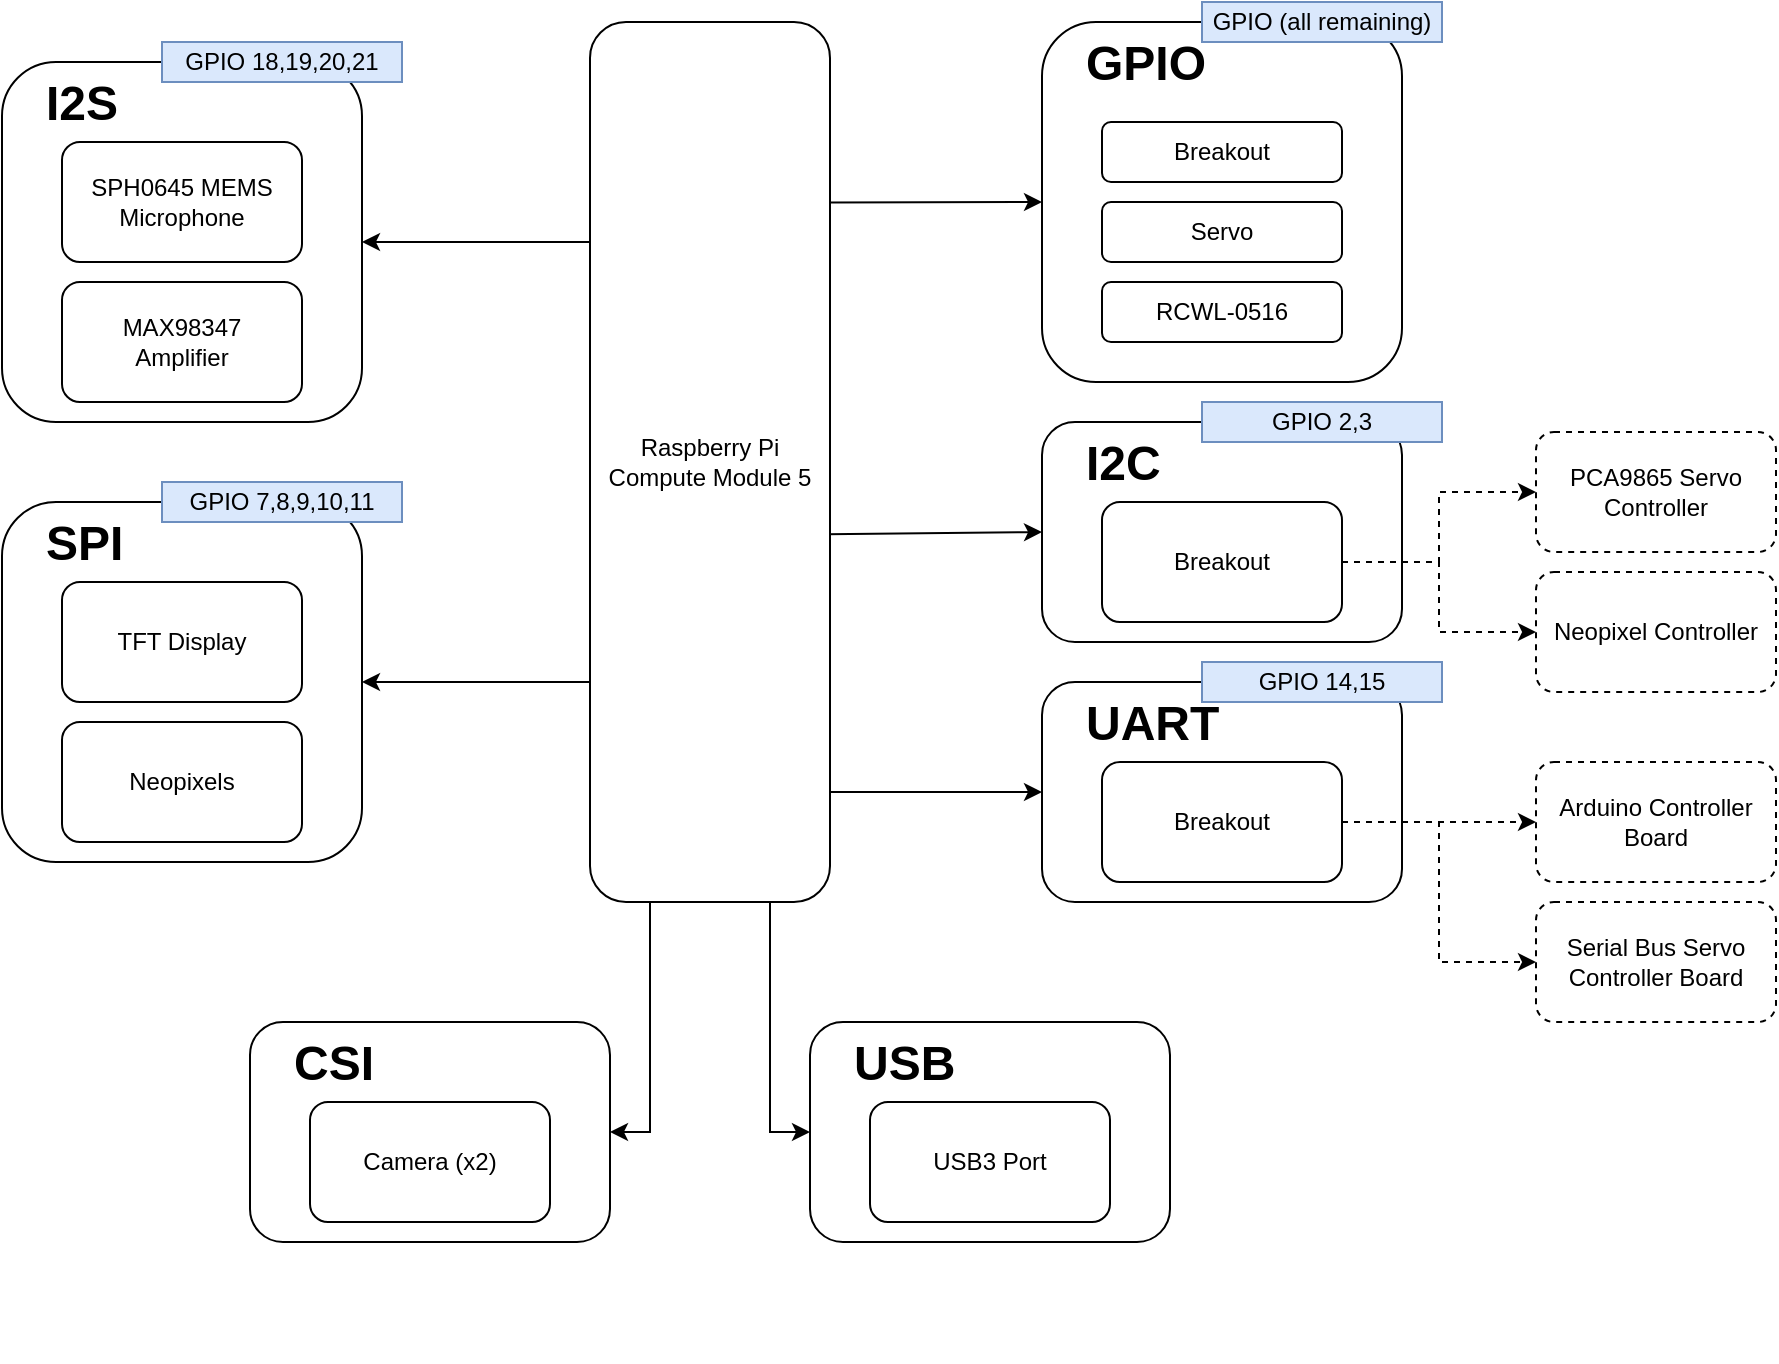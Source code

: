 <mxfile version="25.0.3">
  <diagram name="Page-1" id="oB73Pj1d5-FErsLsA9Aw">
    <mxGraphModel dx="1080" dy="609" grid="1" gridSize="10" guides="1" tooltips="1" connect="1" arrows="1" fold="1" page="1" pageScale="1" pageWidth="827" pageHeight="1169" math="0" shadow="0">
      <root>
        <mxCell id="0" />
        <mxCell id="1" parent="0" />
        <mxCell id="dYm7dDyOneSl2GsxLzdn-23" style="rounded=0;orthogonalLoop=1;jettySize=auto;html=1;exitX=0;exitY=0.25;exitDx=0;exitDy=0;entryX=1;entryY=0.5;entryDx=0;entryDy=0;" parent="1" source="dYm7dDyOneSl2GsxLzdn-1" target="dYm7dDyOneSl2GsxLzdn-4" edge="1">
          <mxGeometry relative="1" as="geometry" />
        </mxCell>
        <mxCell id="dYm7dDyOneSl2GsxLzdn-24" style="rounded=0;orthogonalLoop=1;jettySize=auto;html=1;exitX=0;exitY=0.75;exitDx=0;exitDy=0;entryX=1;entryY=0.5;entryDx=0;entryDy=0;" parent="1" source="dYm7dDyOneSl2GsxLzdn-1" target="dYm7dDyOneSl2GsxLzdn-6" edge="1">
          <mxGeometry relative="1" as="geometry" />
        </mxCell>
        <mxCell id="dYm7dDyOneSl2GsxLzdn-25" style="rounded=0;orthogonalLoop=1;jettySize=auto;html=1;exitX=1;exitY=0.205;exitDx=0;exitDy=0;entryX=0;entryY=0.5;entryDx=0;entryDy=0;exitPerimeter=0;" parent="1" source="dYm7dDyOneSl2GsxLzdn-1" target="dYm7dDyOneSl2GsxLzdn-10" edge="1">
          <mxGeometry relative="1" as="geometry" />
        </mxCell>
        <mxCell id="dYm7dDyOneSl2GsxLzdn-26" style="rounded=0;orthogonalLoop=1;jettySize=auto;html=1;exitX=0.983;exitY=0.582;exitDx=0;exitDy=0;entryX=0;entryY=0.5;entryDx=0;entryDy=0;exitPerimeter=0;" parent="1" source="dYm7dDyOneSl2GsxLzdn-1" target="dYm7dDyOneSl2GsxLzdn-14" edge="1">
          <mxGeometry relative="1" as="geometry" />
        </mxCell>
        <mxCell id="dYm7dDyOneSl2GsxLzdn-27" style="rounded=0;orthogonalLoop=1;jettySize=auto;html=1;exitX=1;exitY=0.875;exitDx=0;exitDy=0;entryX=0;entryY=0.5;entryDx=0;entryDy=0;exitPerimeter=0;" parent="1" source="dYm7dDyOneSl2GsxLzdn-1" target="dYm7dDyOneSl2GsxLzdn-18" edge="1">
          <mxGeometry relative="1" as="geometry" />
        </mxCell>
        <mxCell id="dYm7dDyOneSl2GsxLzdn-38" style="edgeStyle=orthogonalEdgeStyle;rounded=0;orthogonalLoop=1;jettySize=auto;html=1;exitX=0.25;exitY=1;exitDx=0;exitDy=0;entryX=1;entryY=0.5;entryDx=0;entryDy=0;" parent="1" source="dYm7dDyOneSl2GsxLzdn-1" target="dYm7dDyOneSl2GsxLzdn-31" edge="1">
          <mxGeometry relative="1" as="geometry" />
        </mxCell>
        <mxCell id="dYm7dDyOneSl2GsxLzdn-39" style="edgeStyle=orthogonalEdgeStyle;rounded=0;orthogonalLoop=1;jettySize=auto;html=1;exitX=0.75;exitY=1;exitDx=0;exitDy=0;entryX=0;entryY=0.5;entryDx=0;entryDy=0;" parent="1" source="dYm7dDyOneSl2GsxLzdn-1" target="dYm7dDyOneSl2GsxLzdn-35" edge="1">
          <mxGeometry relative="1" as="geometry" />
        </mxCell>
        <mxCell id="dYm7dDyOneSl2GsxLzdn-1" value="Raspberry Pi&lt;br&gt;Compute Module 5" style="rounded=1;whiteSpace=wrap;html=1;" parent="1" vertex="1">
          <mxGeometry x="354" y="80" width="120" height="440" as="geometry" />
        </mxCell>
        <mxCell id="dYm7dDyOneSl2GsxLzdn-10" value="" style="rounded=1;whiteSpace=wrap;html=1;" parent="1" vertex="1">
          <mxGeometry x="580" y="80" width="180" height="180" as="geometry" />
        </mxCell>
        <mxCell id="dYm7dDyOneSl2GsxLzdn-11" value="Breakout" style="rounded=1;whiteSpace=wrap;html=1;" parent="1" vertex="1">
          <mxGeometry x="610" y="130" width="120" height="30" as="geometry" />
        </mxCell>
        <mxCell id="dYm7dDyOneSl2GsxLzdn-12" value="RCWL-0516" style="rounded=1;whiteSpace=wrap;html=1;" parent="1" vertex="1">
          <mxGeometry x="610" y="210" width="120" height="30" as="geometry" />
        </mxCell>
        <mxCell id="dYm7dDyOneSl2GsxLzdn-13" value="&lt;h1 style=&quot;margin-top: 0px;&quot;&gt;&lt;span style=&quot;background-color: initial;&quot;&gt;GPIO&lt;/span&gt;&lt;/h1&gt;" style="text;html=1;whiteSpace=wrap;overflow=hidden;rounded=0;" parent="1" vertex="1">
          <mxGeometry x="600" y="80" width="70" height="40" as="geometry" />
        </mxCell>
        <mxCell id="dYm7dDyOneSl2GsxLzdn-14" value="" style="rounded=1;whiteSpace=wrap;html=1;" parent="1" vertex="1">
          <mxGeometry x="580" y="280" width="180" height="110" as="geometry" />
        </mxCell>
        <mxCell id="ZL1_q0CJNCmAVkaUP5Q6-13" style="edgeStyle=orthogonalEdgeStyle;rounded=0;orthogonalLoop=1;jettySize=auto;html=1;exitX=1;exitY=0.5;exitDx=0;exitDy=0;entryX=0;entryY=0.5;entryDx=0;entryDy=0;dashed=1;" edge="1" parent="1" source="dYm7dDyOneSl2GsxLzdn-15" target="ZL1_q0CJNCmAVkaUP5Q6-12">
          <mxGeometry relative="1" as="geometry" />
        </mxCell>
        <mxCell id="ZL1_q0CJNCmAVkaUP5Q6-15" style="edgeStyle=orthogonalEdgeStyle;rounded=0;orthogonalLoop=1;jettySize=auto;html=1;exitX=1;exitY=0.5;exitDx=0;exitDy=0;entryX=0;entryY=0.5;entryDx=0;entryDy=0;dashed=1;" edge="1" parent="1" source="dYm7dDyOneSl2GsxLzdn-15" target="ZL1_q0CJNCmAVkaUP5Q6-14">
          <mxGeometry relative="1" as="geometry" />
        </mxCell>
        <mxCell id="dYm7dDyOneSl2GsxLzdn-15" value="Breakout" style="rounded=1;whiteSpace=wrap;html=1;" parent="1" vertex="1">
          <mxGeometry x="610" y="320" width="120" height="60" as="geometry" />
        </mxCell>
        <mxCell id="dYm7dDyOneSl2GsxLzdn-17" value="&lt;h1 style=&quot;margin-top: 0px;&quot;&gt;&lt;span style=&quot;background-color: initial;&quot;&gt;I2C&lt;/span&gt;&lt;/h1&gt;" style="text;html=1;whiteSpace=wrap;overflow=hidden;rounded=0;" parent="1" vertex="1">
          <mxGeometry x="600" y="280" width="70" height="40" as="geometry" />
        </mxCell>
        <mxCell id="dYm7dDyOneSl2GsxLzdn-18" value="" style="rounded=1;whiteSpace=wrap;html=1;" parent="1" vertex="1">
          <mxGeometry x="580" y="410" width="180" height="110" as="geometry" />
        </mxCell>
        <mxCell id="ZL1_q0CJNCmAVkaUP5Q6-17" style="edgeStyle=orthogonalEdgeStyle;rounded=0;orthogonalLoop=1;jettySize=auto;html=1;exitX=1;exitY=0.5;exitDx=0;exitDy=0;entryX=0;entryY=0.5;entryDx=0;entryDy=0;dashed=1;" edge="1" parent="1" source="dYm7dDyOneSl2GsxLzdn-19" target="ZL1_q0CJNCmAVkaUP5Q6-16">
          <mxGeometry relative="1" as="geometry" />
        </mxCell>
        <mxCell id="ZL1_q0CJNCmAVkaUP5Q6-19" style="edgeStyle=orthogonalEdgeStyle;rounded=0;orthogonalLoop=1;jettySize=auto;html=1;exitX=1;exitY=0.5;exitDx=0;exitDy=0;entryX=0;entryY=0.5;entryDx=0;entryDy=0;dashed=1;" edge="1" parent="1" source="dYm7dDyOneSl2GsxLzdn-19" target="ZL1_q0CJNCmAVkaUP5Q6-18">
          <mxGeometry relative="1" as="geometry" />
        </mxCell>
        <mxCell id="dYm7dDyOneSl2GsxLzdn-19" value="Breakout" style="rounded=1;whiteSpace=wrap;html=1;" parent="1" vertex="1">
          <mxGeometry x="610" y="450" width="120" height="60" as="geometry" />
        </mxCell>
        <mxCell id="dYm7dDyOneSl2GsxLzdn-20" value="&lt;h1 style=&quot;margin-top: 0px;&quot;&gt;&lt;span style=&quot;background-color: initial;&quot;&gt;UART&lt;/span&gt;&lt;/h1&gt;" style="text;html=1;whiteSpace=wrap;overflow=hidden;rounded=0;" parent="1" vertex="1">
          <mxGeometry x="600" y="410" width="70" height="40" as="geometry" />
        </mxCell>
        <mxCell id="dYm7dDyOneSl2GsxLzdn-22" value="" style="group" parent="1" vertex="1" connectable="0">
          <mxGeometry x="60" y="320" width="180" height="180" as="geometry" />
        </mxCell>
        <mxCell id="dYm7dDyOneSl2GsxLzdn-6" value="" style="rounded=1;whiteSpace=wrap;html=1;" parent="dYm7dDyOneSl2GsxLzdn-22" vertex="1">
          <mxGeometry width="180" height="180" as="geometry" />
        </mxCell>
        <mxCell id="dYm7dDyOneSl2GsxLzdn-7" value="TFT Display" style="rounded=1;whiteSpace=wrap;html=1;" parent="dYm7dDyOneSl2GsxLzdn-22" vertex="1">
          <mxGeometry x="30" y="40" width="120" height="60" as="geometry" />
        </mxCell>
        <mxCell id="dYm7dDyOneSl2GsxLzdn-8" value="Neopixels" style="rounded=1;whiteSpace=wrap;html=1;" parent="dYm7dDyOneSl2GsxLzdn-22" vertex="1">
          <mxGeometry x="30" y="110" width="120" height="60" as="geometry" />
        </mxCell>
        <mxCell id="dYm7dDyOneSl2GsxLzdn-9" value="&lt;h1 style=&quot;margin-top: 0px;&quot;&gt;&lt;span style=&quot;background-color: initial;&quot;&gt;SPI&lt;/span&gt;&lt;/h1&gt;" style="text;html=1;whiteSpace=wrap;overflow=hidden;rounded=0;" parent="dYm7dDyOneSl2GsxLzdn-22" vertex="1">
          <mxGeometry x="20" width="50" height="40" as="geometry" />
        </mxCell>
        <mxCell id="dYm7dDyOneSl2GsxLzdn-28" value="" style="group" parent="1" vertex="1" connectable="0">
          <mxGeometry x="60" y="100" width="190" height="180" as="geometry" />
        </mxCell>
        <mxCell id="dYm7dDyOneSl2GsxLzdn-4" value="" style="rounded=1;whiteSpace=wrap;html=1;" parent="dYm7dDyOneSl2GsxLzdn-28" vertex="1">
          <mxGeometry width="180" height="180" as="geometry" />
        </mxCell>
        <mxCell id="dYm7dDyOneSl2GsxLzdn-2" value="SPH0645 MEMS&lt;br&gt;Microphone" style="rounded=1;whiteSpace=wrap;html=1;" parent="dYm7dDyOneSl2GsxLzdn-28" vertex="1">
          <mxGeometry x="30" y="40" width="120" height="60" as="geometry" />
        </mxCell>
        <mxCell id="dYm7dDyOneSl2GsxLzdn-3" value="MAX98347&lt;br&gt;Amplifier" style="rounded=1;whiteSpace=wrap;html=1;" parent="dYm7dDyOneSl2GsxLzdn-28" vertex="1">
          <mxGeometry x="30" y="110" width="120" height="60" as="geometry" />
        </mxCell>
        <mxCell id="dYm7dDyOneSl2GsxLzdn-5" value="&lt;h1 style=&quot;margin-top: 0px;&quot;&gt;&lt;span style=&quot;background-color: initial;&quot;&gt;I2S&lt;/span&gt;&lt;/h1&gt;" style="text;html=1;whiteSpace=wrap;overflow=hidden;rounded=0;" parent="dYm7dDyOneSl2GsxLzdn-28" vertex="1">
          <mxGeometry x="20" width="50" height="40" as="geometry" />
        </mxCell>
        <mxCell id="dYm7dDyOneSl2GsxLzdn-30" value="" style="group" parent="1" vertex="1" connectable="0">
          <mxGeometry x="140" y="570" width="180" height="180" as="geometry" />
        </mxCell>
        <mxCell id="dYm7dDyOneSl2GsxLzdn-31" value="" style="rounded=1;whiteSpace=wrap;html=1;movable=1;resizable=1;rotatable=1;deletable=1;editable=1;locked=0;connectable=1;" parent="dYm7dDyOneSl2GsxLzdn-30" vertex="1">
          <mxGeometry x="44" y="10" width="180" height="110" as="geometry" />
        </mxCell>
        <mxCell id="dYm7dDyOneSl2GsxLzdn-32" value="Camera (x2)" style="rounded=1;whiteSpace=wrap;html=1;" parent="dYm7dDyOneSl2GsxLzdn-30" vertex="1">
          <mxGeometry x="74" y="50" width="120" height="60" as="geometry" />
        </mxCell>
        <mxCell id="dYm7dDyOneSl2GsxLzdn-34" value="&lt;h1 style=&quot;margin-top: 0px;&quot;&gt;&lt;span style=&quot;background-color: initial;&quot;&gt;CSI&lt;/span&gt;&lt;/h1&gt;" style="text;html=1;whiteSpace=wrap;overflow=hidden;rounded=0;" parent="dYm7dDyOneSl2GsxLzdn-30" vertex="1">
          <mxGeometry x="64" y="10" width="50" height="40" as="geometry" />
        </mxCell>
        <mxCell id="dYm7dDyOneSl2GsxLzdn-35" value="" style="rounded=1;whiteSpace=wrap;html=1;movable=1;resizable=1;rotatable=1;deletable=1;editable=1;locked=0;connectable=1;" parent="1" vertex="1">
          <mxGeometry x="464" y="580" width="180" height="110" as="geometry" />
        </mxCell>
        <mxCell id="dYm7dDyOneSl2GsxLzdn-36" value="USB3 Port" style="rounded=1;whiteSpace=wrap;html=1;" parent="1" vertex="1">
          <mxGeometry x="494" y="620" width="120" height="60" as="geometry" />
        </mxCell>
        <mxCell id="dYm7dDyOneSl2GsxLzdn-37" value="&lt;h1 style=&quot;margin-top: 0px;&quot;&gt;&lt;span style=&quot;background-color: initial;&quot;&gt;USB&lt;/span&gt;&lt;/h1&gt;" style="text;html=1;whiteSpace=wrap;overflow=hidden;rounded=0;" parent="1" vertex="1">
          <mxGeometry x="484" y="580" width="66" height="40" as="geometry" />
        </mxCell>
        <mxCell id="dYm7dDyOneSl2GsxLzdn-40" value="Servo" style="rounded=1;whiteSpace=wrap;html=1;" parent="1" vertex="1">
          <mxGeometry x="610" y="170" width="120" height="30" as="geometry" />
        </mxCell>
        <mxCell id="ZL1_q0CJNCmAVkaUP5Q6-1" value="GPIO 7,8,9,10,11" style="rounded=0;whiteSpace=wrap;html=1;fillColor=#dae8fc;strokeColor=#6c8ebf;" vertex="1" parent="1">
          <mxGeometry x="140" y="310" width="120" height="20" as="geometry" />
        </mxCell>
        <mxCell id="ZL1_q0CJNCmAVkaUP5Q6-9" value="GPIO 2,3" style="rounded=0;whiteSpace=wrap;html=1;fillColor=#dae8fc;strokeColor=#6c8ebf;" vertex="1" parent="1">
          <mxGeometry x="660" y="270" width="120" height="20" as="geometry" />
        </mxCell>
        <mxCell id="ZL1_q0CJNCmAVkaUP5Q6-10" value="GPIO 14,15" style="rounded=0;whiteSpace=wrap;html=1;fillColor=#dae8fc;strokeColor=#6c8ebf;" vertex="1" parent="1">
          <mxGeometry x="660" y="400" width="120" height="20" as="geometry" />
        </mxCell>
        <mxCell id="ZL1_q0CJNCmAVkaUP5Q6-2" value="GPIO 18,19,20,21" style="rounded=0;whiteSpace=wrap;html=1;fillColor=#dae8fc;strokeColor=#6c8ebf;" vertex="1" parent="1">
          <mxGeometry x="140" y="90" width="120" height="20" as="geometry" />
        </mxCell>
        <mxCell id="ZL1_q0CJNCmAVkaUP5Q6-11" value="GPIO (all remaining)" style="rounded=0;whiteSpace=wrap;html=1;fillColor=#dae8fc;strokeColor=#6c8ebf;" vertex="1" parent="1">
          <mxGeometry x="660" y="70" width="120" height="20" as="geometry" />
        </mxCell>
        <mxCell id="ZL1_q0CJNCmAVkaUP5Q6-12" value="PCA9865 Servo&lt;br&gt;Controller" style="rounded=1;whiteSpace=wrap;html=1;dashed=1;" vertex="1" parent="1">
          <mxGeometry x="827" y="285" width="120" height="60" as="geometry" />
        </mxCell>
        <mxCell id="ZL1_q0CJNCmAVkaUP5Q6-14" value="Neopixel Controller" style="rounded=1;whiteSpace=wrap;html=1;dashed=1;" vertex="1" parent="1">
          <mxGeometry x="827" y="355" width="120" height="60" as="geometry" />
        </mxCell>
        <mxCell id="ZL1_q0CJNCmAVkaUP5Q6-16" value="Arduino Controller Board" style="rounded=1;whiteSpace=wrap;html=1;dashed=1;" vertex="1" parent="1">
          <mxGeometry x="827" y="450" width="120" height="60" as="geometry" />
        </mxCell>
        <mxCell id="ZL1_q0CJNCmAVkaUP5Q6-18" value="Serial Bus Servo Controller Board" style="rounded=1;whiteSpace=wrap;html=1;dashed=1;" vertex="1" parent="1">
          <mxGeometry x="827" y="520" width="120" height="60" as="geometry" />
        </mxCell>
      </root>
    </mxGraphModel>
  </diagram>
</mxfile>
